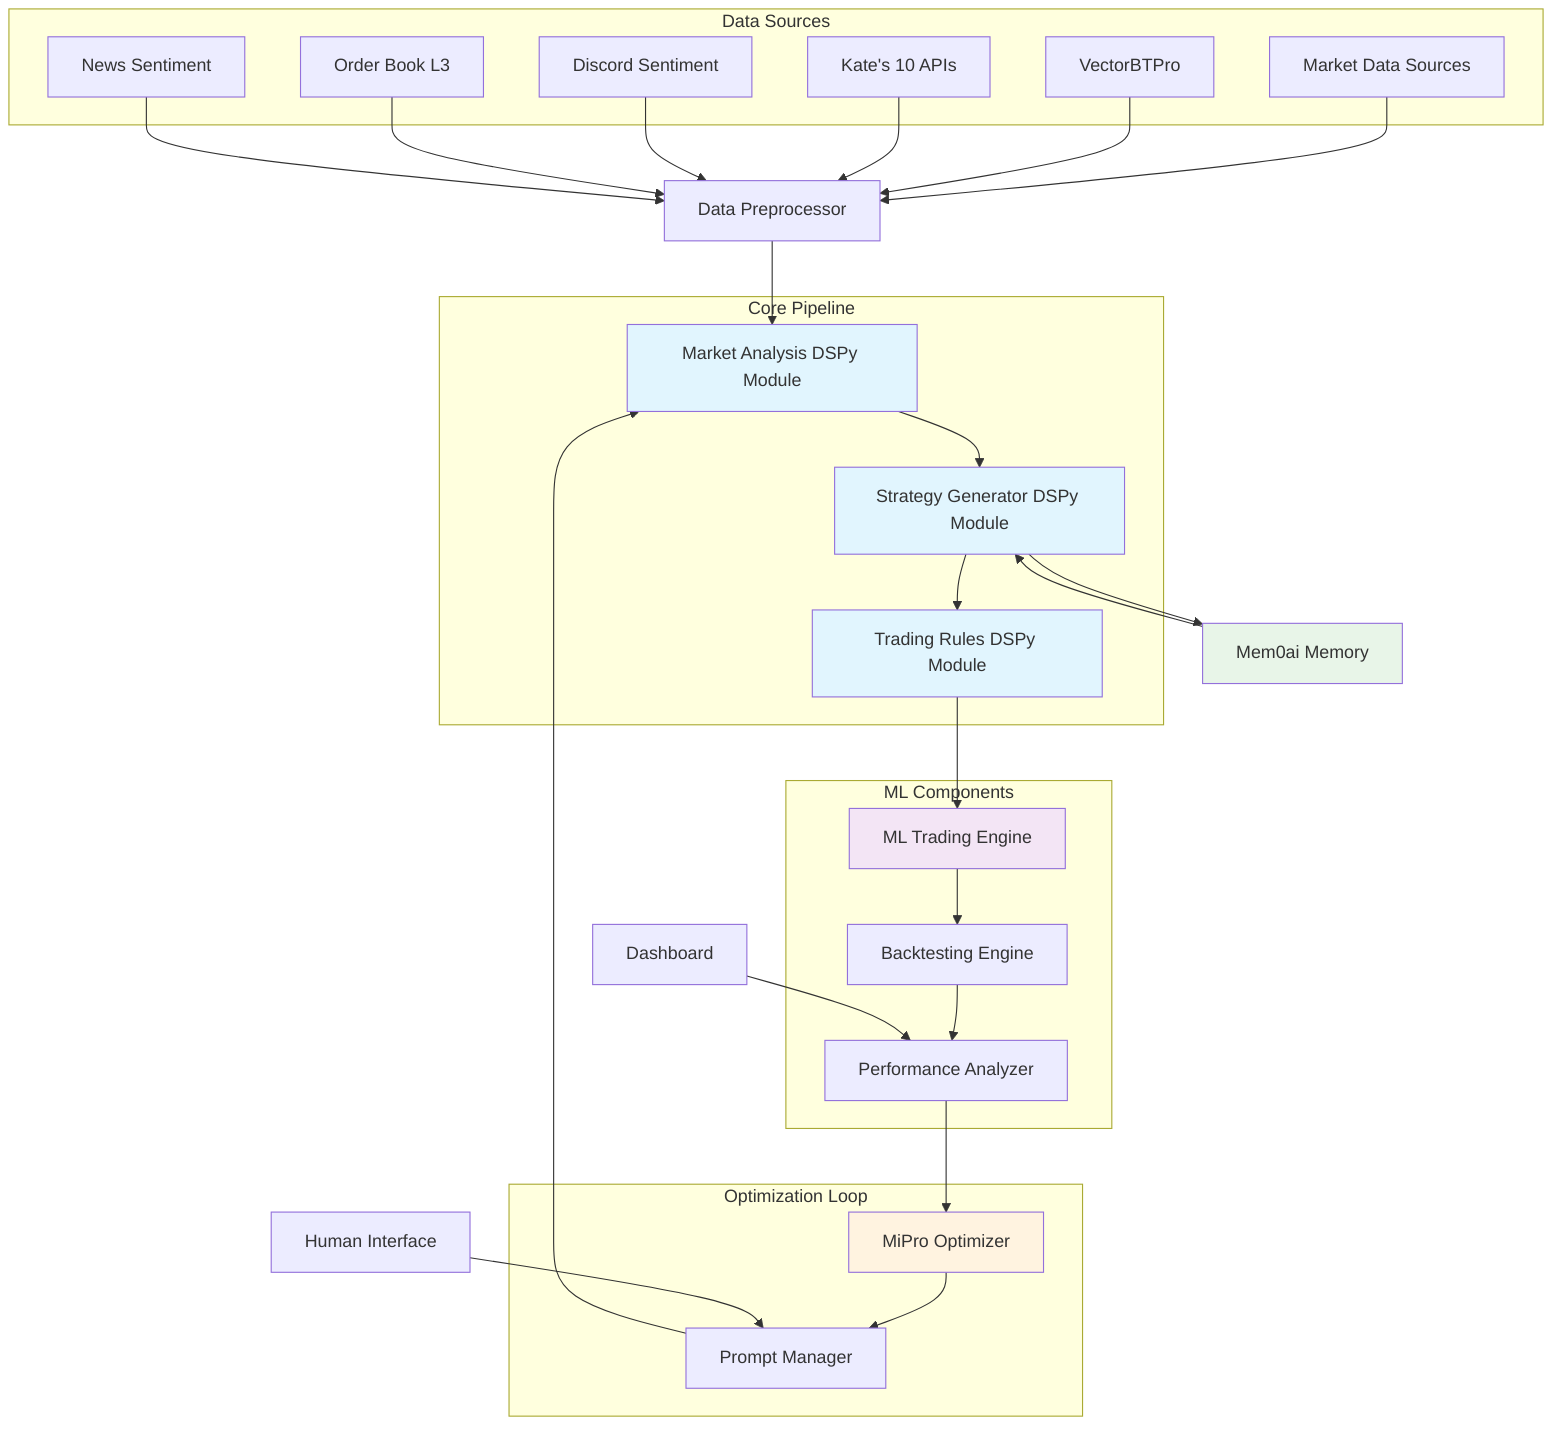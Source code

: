 graph TD
    A[Market Data Sources] --> B[Data Preprocessor]
    B --> C[Market Analysis DSPy Module]
    C --> D[Strategy Generator DSPy Module]
    D --> E[Trading Rules DSPy Module]
    E --> F[ML Trading Engine]
    F --> G[Backtesting Engine]
    G --> H[Performance Analyzer]
    H --> I[MiPro Optimizer]
    I --> J[Prompt Manager]
    J --> C
    
    K[Mem0ai Memory] --> D
    D --> K
    
    L[VectorBTPro] --> B
    M[Kate's 10 APIs] --> B
    
    N[Discord Sentiment] --> B
    O[Order Book L3] --> B
    P[News Sentiment] --> B
    
    Q[Dashboard] --> H
    R[Human Interface] --> J
    
    subgraph "Core Pipeline"
        C
        D
        E
    end
    
    subgraph "ML Components"
        F
        G
        H
    end
    
    subgraph "Optimization Loop"
        I
        J
    end
    
    subgraph "Data Sources"
        A
        L
        M
        N
        O
        P
    end
    
    style C fill:#e1f5fe
    style D fill:#e1f5fe
    style E fill:#e1f5fe
    style F fill:#f3e5f5
    style I fill:#fff3e0
    style K fill:#e8f5e8